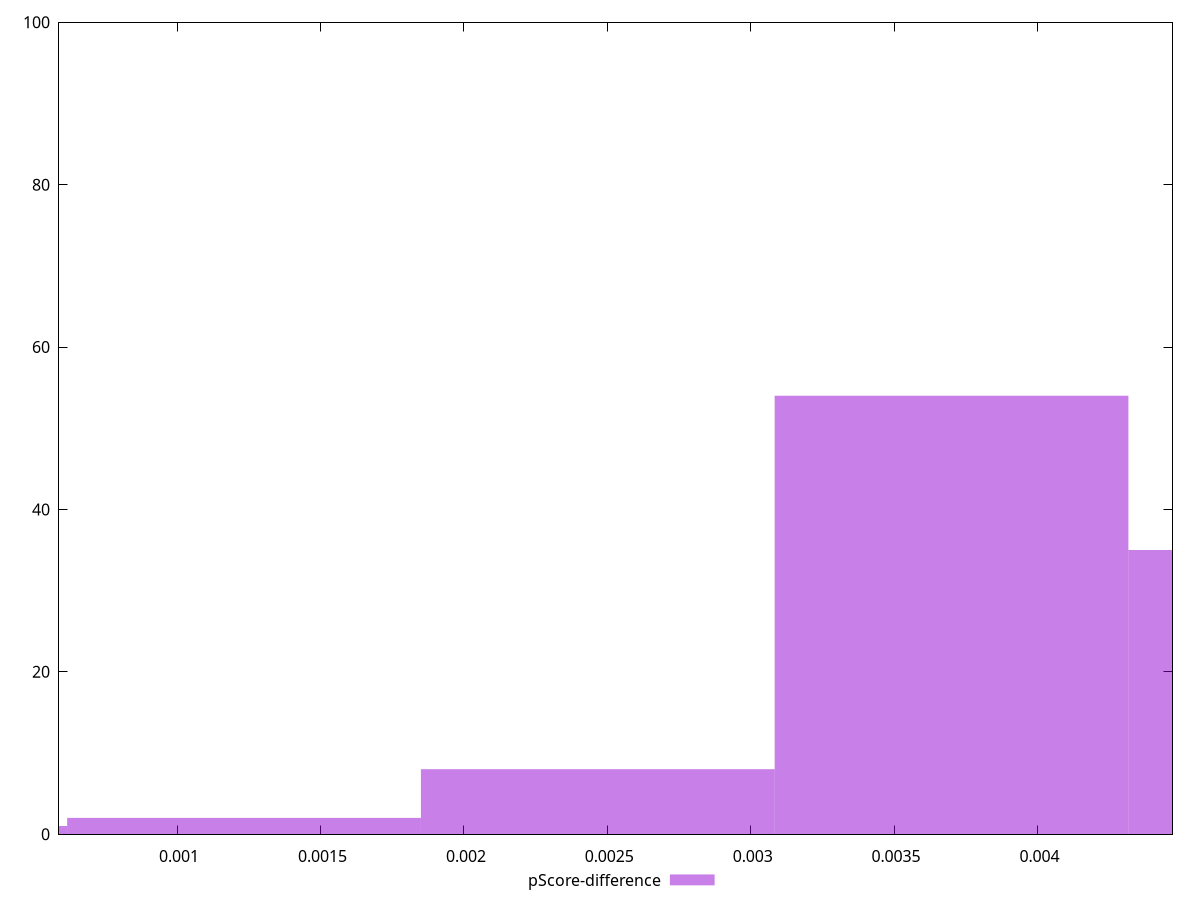 reset

$pScoreDifference <<EOF
0.002466764548270776 8
0.0037001468224061645 54
0.004933529096541552 35
0 1
0.001233382274135388 2
EOF

set key outside below
set boxwidth 0.001233382274135388
set xrange [0.0005882352941176672:0.004470588235294115]
set yrange [0:100]
set trange [0:100]
set style fill transparent solid 0.5 noborder
set terminal svg size 640, 490 enhanced background rgb 'white'
set output "report_00018_2021-02-10T15-25-16.877Z/uses-rel-preload/samples/pages+cached+noadtech+nomedia+nocss/pScore-difference/histogram.svg"

plot $pScoreDifference title "pScore-difference" with boxes

reset
